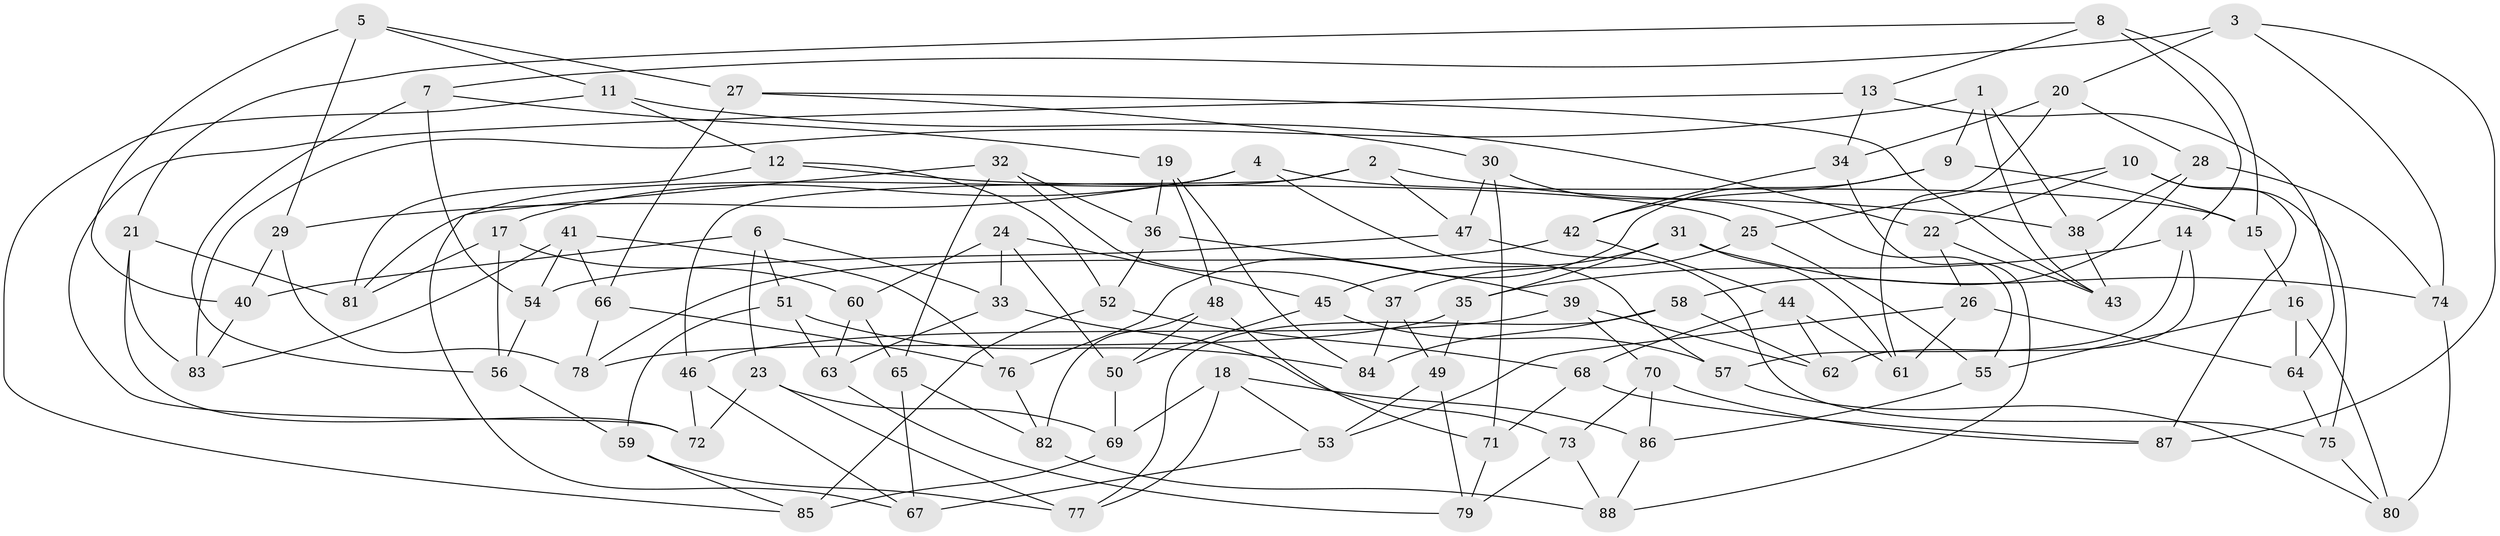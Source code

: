// Generated by graph-tools (version 1.1) at 2025/03/03/09/25 03:03:05]
// undirected, 88 vertices, 176 edges
graph export_dot {
graph [start="1"]
  node [color=gray90,style=filled];
  1;
  2;
  3;
  4;
  5;
  6;
  7;
  8;
  9;
  10;
  11;
  12;
  13;
  14;
  15;
  16;
  17;
  18;
  19;
  20;
  21;
  22;
  23;
  24;
  25;
  26;
  27;
  28;
  29;
  30;
  31;
  32;
  33;
  34;
  35;
  36;
  37;
  38;
  39;
  40;
  41;
  42;
  43;
  44;
  45;
  46;
  47;
  48;
  49;
  50;
  51;
  52;
  53;
  54;
  55;
  56;
  57;
  58;
  59;
  60;
  61;
  62;
  63;
  64;
  65;
  66;
  67;
  68;
  69;
  70;
  71;
  72;
  73;
  74;
  75;
  76;
  77;
  78;
  79;
  80;
  81;
  82;
  83;
  84;
  85;
  86;
  87;
  88;
  1 -- 43;
  1 -- 38;
  1 -- 9;
  1 -- 83;
  2 -- 81;
  2 -- 47;
  2 -- 46;
  2 -- 38;
  3 -- 7;
  3 -- 87;
  3 -- 74;
  3 -- 20;
  4 -- 15;
  4 -- 29;
  4 -- 17;
  4 -- 57;
  5 -- 29;
  5 -- 11;
  5 -- 27;
  5 -- 40;
  6 -- 33;
  6 -- 23;
  6 -- 51;
  6 -- 40;
  7 -- 54;
  7 -- 19;
  7 -- 56;
  8 -- 13;
  8 -- 15;
  8 -- 21;
  8 -- 14;
  9 -- 42;
  9 -- 76;
  9 -- 15;
  10 -- 87;
  10 -- 75;
  10 -- 25;
  10 -- 22;
  11 -- 22;
  11 -- 12;
  11 -- 85;
  12 -- 81;
  12 -- 25;
  12 -- 52;
  13 -- 72;
  13 -- 34;
  13 -- 64;
  14 -- 57;
  14 -- 35;
  14 -- 62;
  15 -- 16;
  16 -- 55;
  16 -- 80;
  16 -- 64;
  17 -- 81;
  17 -- 60;
  17 -- 56;
  18 -- 53;
  18 -- 77;
  18 -- 69;
  18 -- 86;
  19 -- 36;
  19 -- 48;
  19 -- 84;
  20 -- 28;
  20 -- 61;
  20 -- 34;
  21 -- 83;
  21 -- 72;
  21 -- 81;
  22 -- 43;
  22 -- 26;
  23 -- 77;
  23 -- 72;
  23 -- 69;
  24 -- 45;
  24 -- 60;
  24 -- 33;
  24 -- 50;
  25 -- 55;
  25 -- 37;
  26 -- 64;
  26 -- 53;
  26 -- 61;
  27 -- 43;
  27 -- 30;
  27 -- 66;
  28 -- 58;
  28 -- 74;
  28 -- 38;
  29 -- 78;
  29 -- 40;
  30 -- 47;
  30 -- 71;
  30 -- 55;
  31 -- 45;
  31 -- 61;
  31 -- 35;
  31 -- 74;
  32 -- 65;
  32 -- 67;
  32 -- 36;
  32 -- 37;
  33 -- 73;
  33 -- 63;
  34 -- 42;
  34 -- 88;
  35 -- 78;
  35 -- 49;
  36 -- 52;
  36 -- 39;
  37 -- 84;
  37 -- 49;
  38 -- 43;
  39 -- 46;
  39 -- 62;
  39 -- 70;
  40 -- 83;
  41 -- 66;
  41 -- 76;
  41 -- 54;
  41 -- 83;
  42 -- 78;
  42 -- 44;
  44 -- 68;
  44 -- 62;
  44 -- 61;
  45 -- 50;
  45 -- 57;
  46 -- 67;
  46 -- 72;
  47 -- 75;
  47 -- 54;
  48 -- 50;
  48 -- 82;
  48 -- 71;
  49 -- 79;
  49 -- 53;
  50 -- 69;
  51 -- 63;
  51 -- 59;
  51 -- 84;
  52 -- 85;
  52 -- 68;
  53 -- 67;
  54 -- 56;
  55 -- 86;
  56 -- 59;
  57 -- 80;
  58 -- 84;
  58 -- 62;
  58 -- 77;
  59 -- 77;
  59 -- 85;
  60 -- 65;
  60 -- 63;
  63 -- 79;
  64 -- 75;
  65 -- 82;
  65 -- 67;
  66 -- 76;
  66 -- 78;
  68 -- 87;
  68 -- 71;
  69 -- 85;
  70 -- 86;
  70 -- 87;
  70 -- 73;
  71 -- 79;
  73 -- 88;
  73 -- 79;
  74 -- 80;
  75 -- 80;
  76 -- 82;
  82 -- 88;
  86 -- 88;
}
